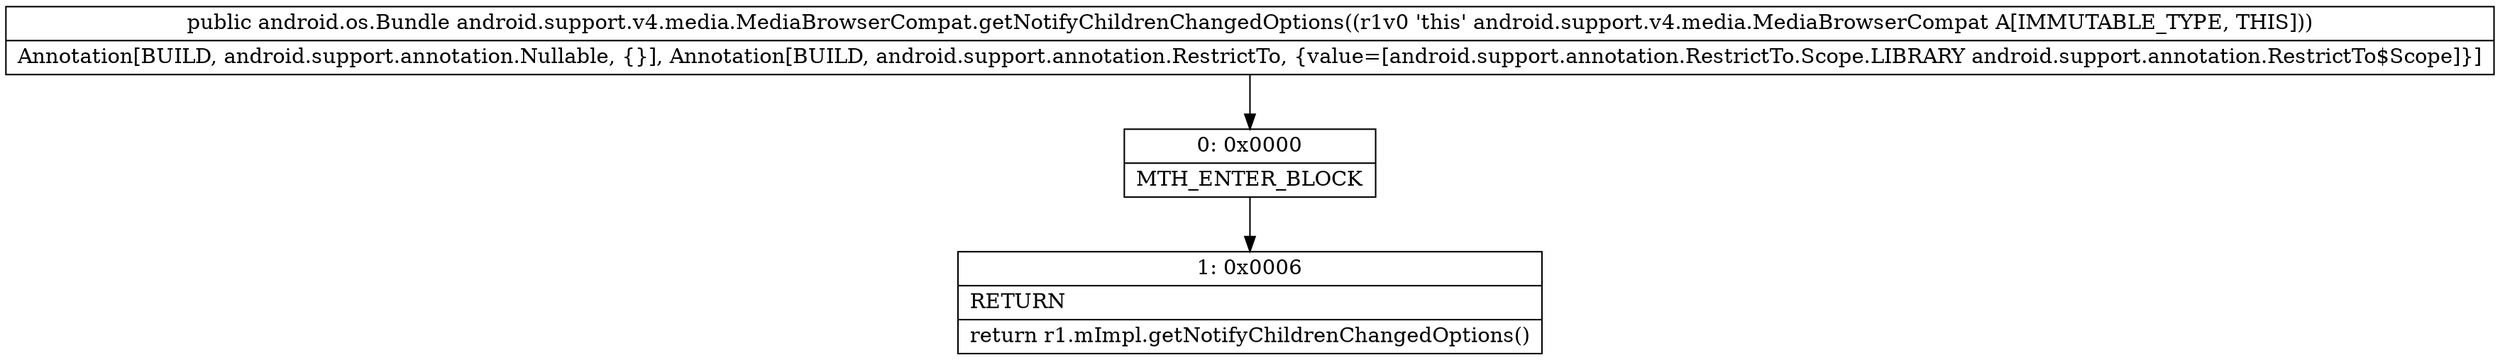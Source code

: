 digraph "CFG forandroid.support.v4.media.MediaBrowserCompat.getNotifyChildrenChangedOptions()Landroid\/os\/Bundle;" {
Node_0 [shape=record,label="{0\:\ 0x0000|MTH_ENTER_BLOCK\l}"];
Node_1 [shape=record,label="{1\:\ 0x0006|RETURN\l|return r1.mImpl.getNotifyChildrenChangedOptions()\l}"];
MethodNode[shape=record,label="{public android.os.Bundle android.support.v4.media.MediaBrowserCompat.getNotifyChildrenChangedOptions((r1v0 'this' android.support.v4.media.MediaBrowserCompat A[IMMUTABLE_TYPE, THIS]))  | Annotation[BUILD, android.support.annotation.Nullable, \{\}], Annotation[BUILD, android.support.annotation.RestrictTo, \{value=[android.support.annotation.RestrictTo.Scope.LIBRARY android.support.annotation.RestrictTo$Scope]\}]\l}"];
MethodNode -> Node_0;
Node_0 -> Node_1;
}

